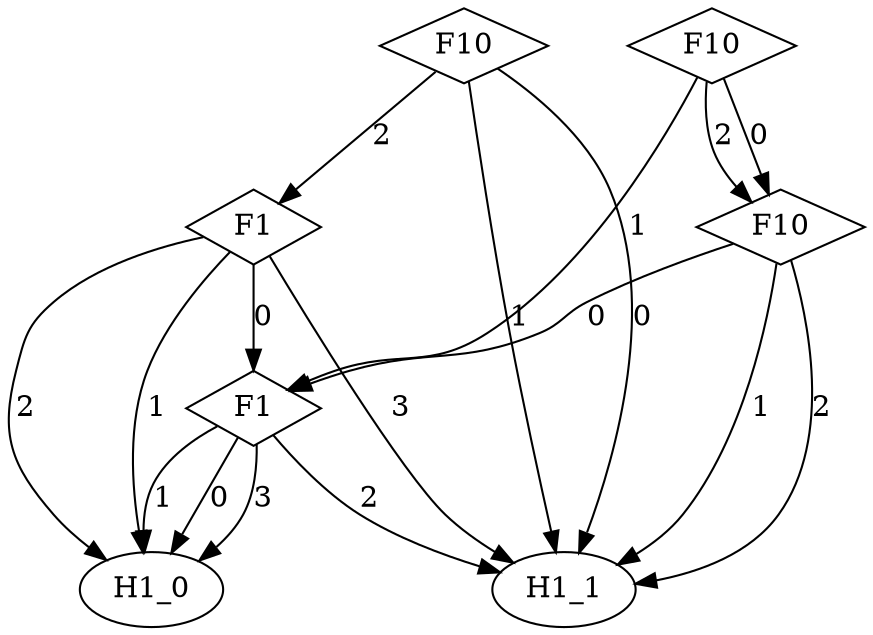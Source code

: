 digraph {
node [label=H1_0,style=""] H1_0
node [label=H1_1,style=""] H1_1
node [label=H1_0,style=""] H1_0
node [label=H1_0,style=""] H1_0
node [label=H1_1,style=""] H1_1
node [label=H1_0,style=""] H1_0
node [label=H1_0,style=""] H1_0
node [label=H1_1,style=""] H1_1
node [label=H1_1,style=""] H1_1
node [label=H1_1,style=""] H1_1
node [label=H1_1,style=""] H1_1
node [label=F1,shape="diamond",style=""] 4
node [label=F1,shape="diamond",style=""] 3
node [label=F10,shape="diamond",style=""] 2
node [label=F10,shape="diamond",style=""] 1
node [label=F10,shape="diamond",style=""] 0

4 -> H1_0 [label="3"]
4 -> H1_1 [label="2"]
4 -> H1_0 [label="1"]
4 -> H1_0 [label="0"]
3 -> H1_1 [label="3"]
3 -> H1_0 [label="2"]
3 -> H1_0 [label="1"]
3 -> 4 [label="0"]
2 -> H1_1 [label="2"]
2 -> H1_1 [label="1"]
2 -> 4 [label="0"]
1 -> 3 [label="2"]
1 -> H1_1 [label="1"]
1 -> H1_1 [label="0"]
0 -> 2 [label="2"]
0 -> 4 [label="1"]
0 -> 2 [label="0"]
}